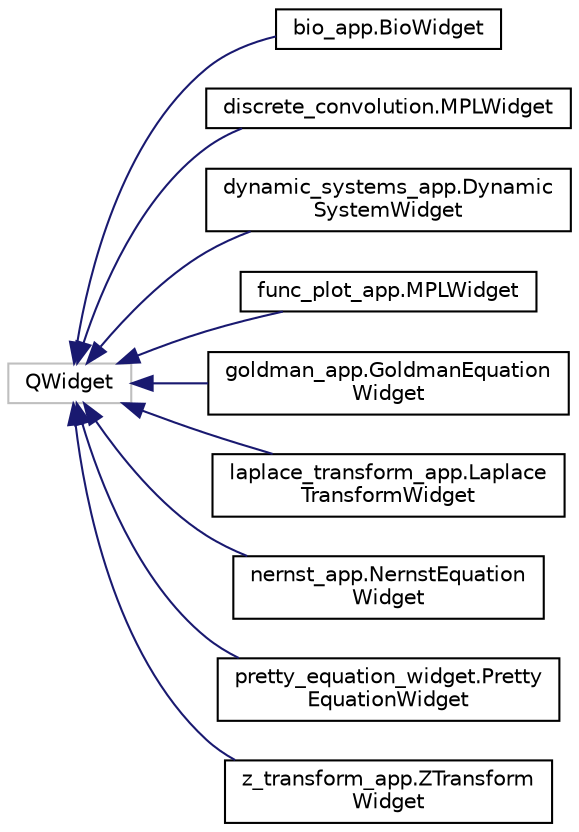 digraph "Graphical Class Hierarchy"
{
  edge [fontname="Helvetica",fontsize="10",labelfontname="Helvetica",labelfontsize="10"];
  node [fontname="Helvetica",fontsize="10",shape=record];
  rankdir="LR";
  Node1 [label="QWidget",height=0.2,width=0.4,color="grey75", fillcolor="white", style="filled"];
  Node1 -> Node0 [dir="back",color="midnightblue",fontsize="10",style="solid",fontname="Helvetica"];
  Node0 [label="bio_app.BioWidget",height=0.2,width=0.4,color="black", fillcolor="white", style="filled",URL="$classbio__app_1_1BioWidget.html"];
  Node1 -> Node3 [dir="back",color="midnightblue",fontsize="10",style="solid",fontname="Helvetica"];
  Node3 [label="discrete_convolution.MPLWidget",height=0.2,width=0.4,color="black", fillcolor="white", style="filled",URL="$classdiscrete__convolution_1_1MPLWidget.html"];
  Node1 -> Node4 [dir="back",color="midnightblue",fontsize="10",style="solid",fontname="Helvetica"];
  Node4 [label="dynamic_systems_app.Dynamic\lSystemWidget",height=0.2,width=0.4,color="black", fillcolor="white", style="filled",URL="$classdynamic__systems__app_1_1DynamicSystemWidget.html"];
  Node1 -> Node5 [dir="back",color="midnightblue",fontsize="10",style="solid",fontname="Helvetica"];
  Node5 [label="func_plot_app.MPLWidget",height=0.2,width=0.4,color="black", fillcolor="white", style="filled",URL="$classfunc__plot__app_1_1MPLWidget.html"];
  Node1 -> Node6 [dir="back",color="midnightblue",fontsize="10",style="solid",fontname="Helvetica"];
  Node6 [label="goldman_app.GoldmanEquation\lWidget",height=0.2,width=0.4,color="black", fillcolor="white", style="filled",URL="$classgoldman__app_1_1GoldmanEquationWidget.html"];
  Node1 -> Node7 [dir="back",color="midnightblue",fontsize="10",style="solid",fontname="Helvetica"];
  Node7 [label="laplace_transform_app.Laplace\lTransformWidget",height=0.2,width=0.4,color="black", fillcolor="white", style="filled",URL="$classlaplace__transform__app_1_1LaplaceTransformWidget.html"];
  Node1 -> Node8 [dir="back",color="midnightblue",fontsize="10",style="solid",fontname="Helvetica"];
  Node8 [label="nernst_app.NernstEquation\lWidget",height=0.2,width=0.4,color="black", fillcolor="white", style="filled",URL="$classnernst__app_1_1NernstEquationWidget.html"];
  Node1 -> Node9 [dir="back",color="midnightblue",fontsize="10",style="solid",fontname="Helvetica"];
  Node9 [label="pretty_equation_widget.Pretty\lEquationWidget",height=0.2,width=0.4,color="black", fillcolor="white", style="filled",URL="$classpretty__equation__widget_1_1PrettyEquationWidget.html"];
  Node1 -> Node10 [dir="back",color="midnightblue",fontsize="10",style="solid",fontname="Helvetica"];
  Node10 [label="z_transform_app.ZTransform\lWidget",height=0.2,width=0.4,color="black", fillcolor="white", style="filled",URL="$classz__transform__app_1_1ZTransformWidget.html"];
}
